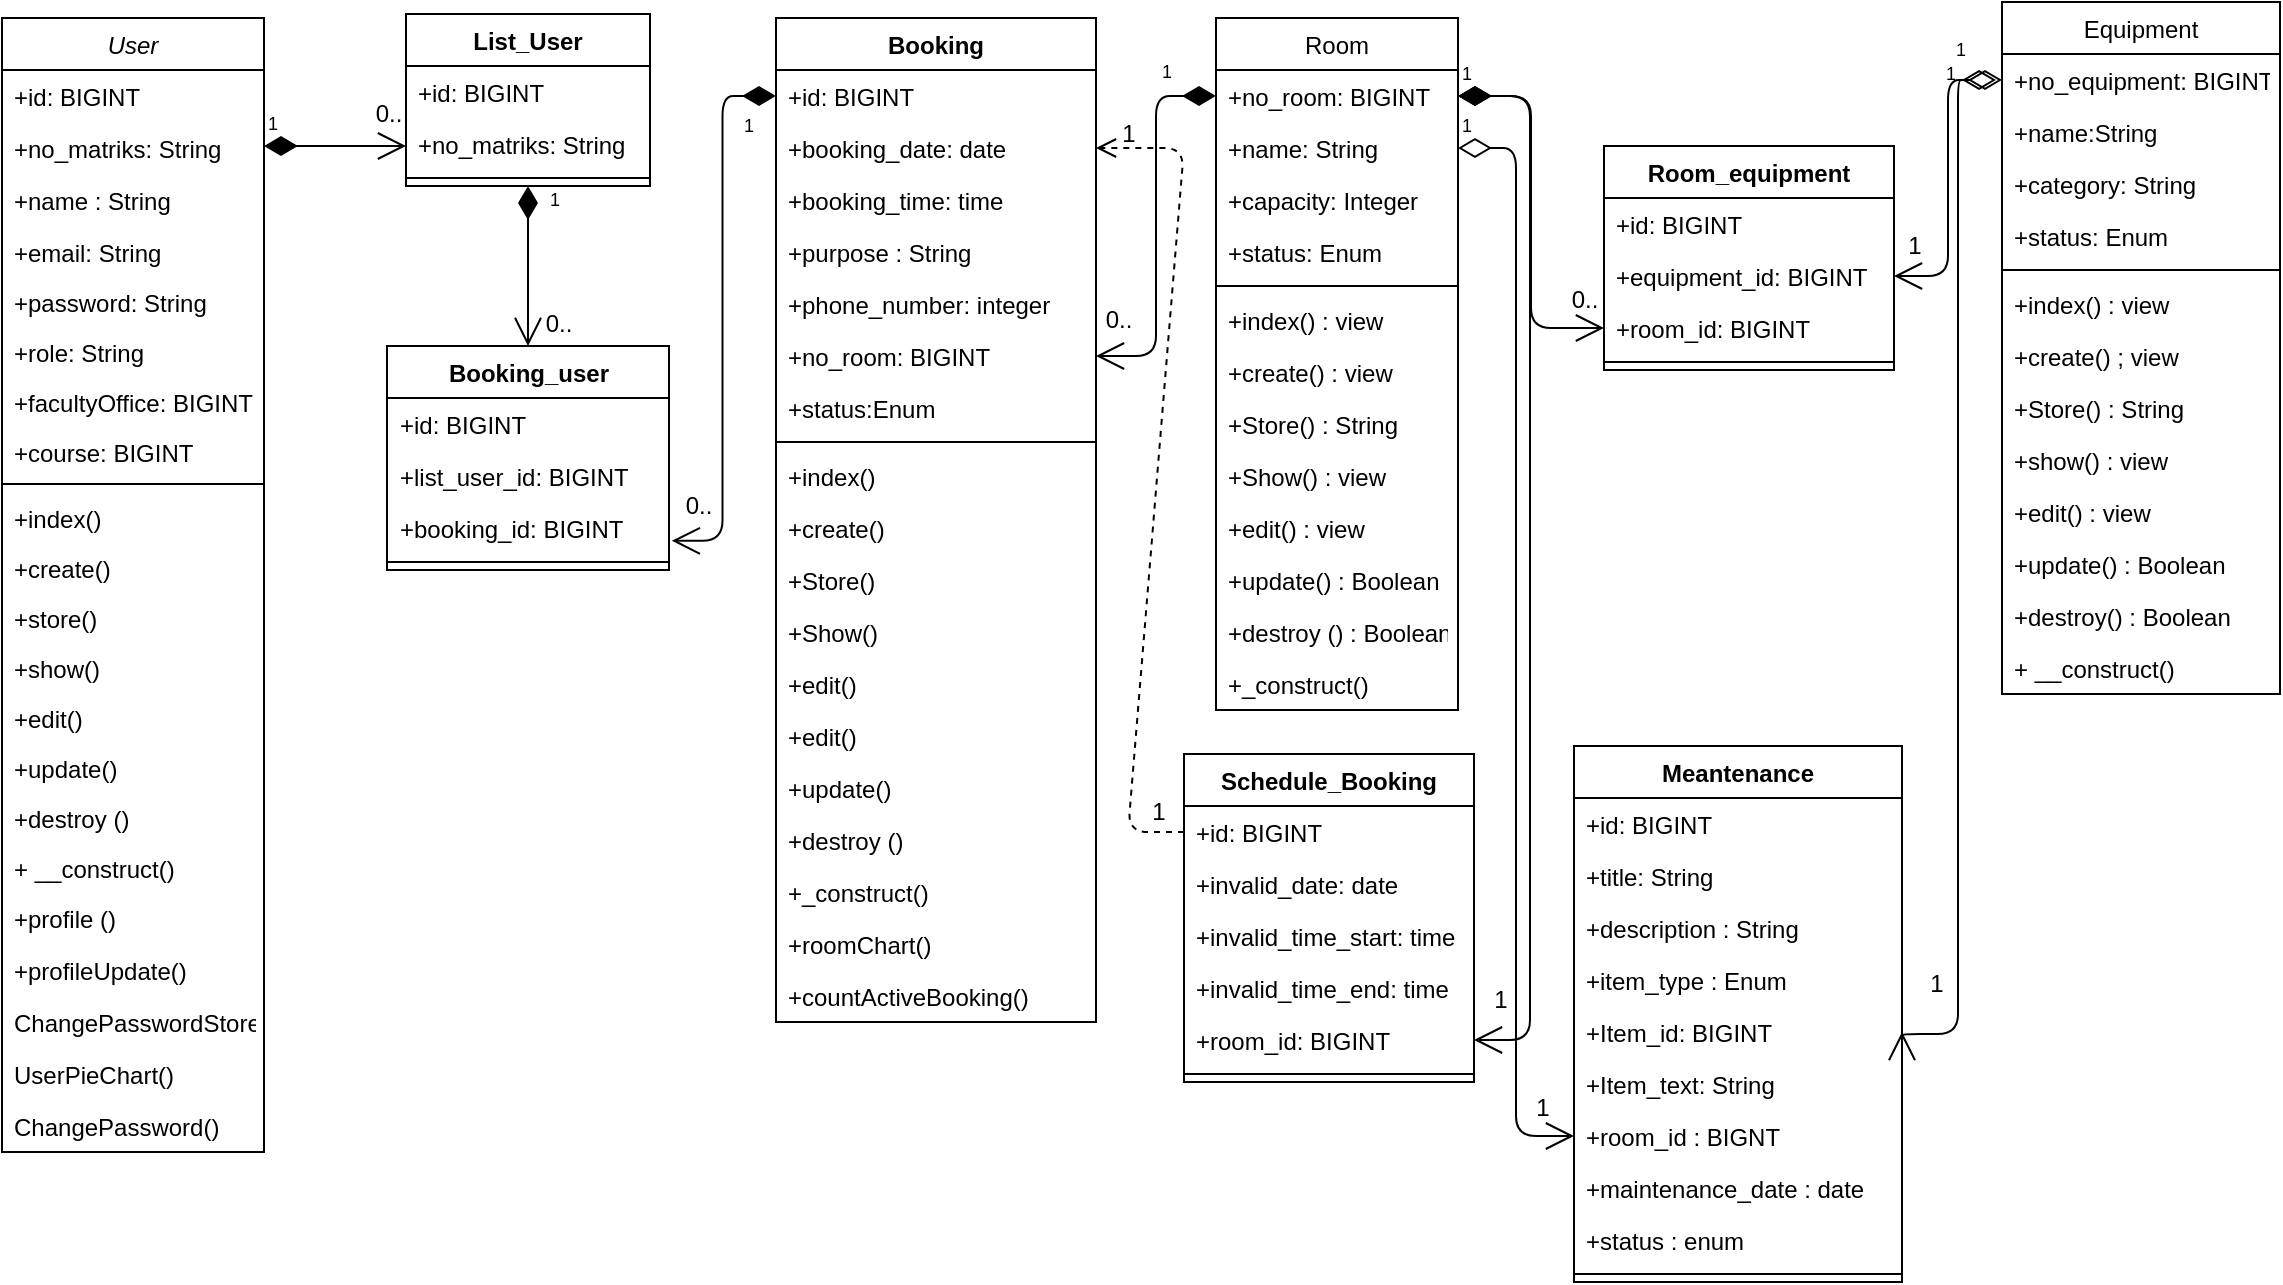 <mxfile>
    <diagram id="C5RBs43oDa-KdzZeNtuy" name="Page-1">
        <mxGraphModel dx="391" dy="275" grid="0" gridSize="10" guides="1" tooltips="1" connect="1" arrows="1" fold="1" page="1" pageScale="1" pageWidth="1169" pageHeight="827" math="0" shadow="0">
            <root>
                <mxCell id="WIyWlLk6GJQsqaUBKTNV-0"/>
                <mxCell id="WIyWlLk6GJQsqaUBKTNV-1" parent="WIyWlLk6GJQsqaUBKTNV-0"/>
                <mxCell id="zkfFHV4jXpPFQw0GAbJ--0" value="User" style="swimlane;fontStyle=2;align=center;verticalAlign=top;childLayout=stackLayout;horizontal=1;startSize=26;horizontalStack=0;resizeParent=1;resizeLast=0;collapsible=1;marginBottom=0;rounded=0;shadow=0;strokeWidth=1;" parent="WIyWlLk6GJQsqaUBKTNV-1" vertex="1">
                    <mxGeometry x="16" y="14" width="131" height="567" as="geometry">
                        <mxRectangle x="7" y="9" width="160" height="26" as="alternateBounds"/>
                    </mxGeometry>
                </mxCell>
                <mxCell id="zkfFHV4jXpPFQw0GAbJ--1" value="+id: BIGINT" style="text;align=left;verticalAlign=top;spacingLeft=4;spacingRight=4;overflow=hidden;rotatable=0;points=[[0,0.5],[1,0.5]];portConstraint=eastwest;" parent="zkfFHV4jXpPFQw0GAbJ--0" vertex="1">
                    <mxGeometry y="26" width="131" height="26" as="geometry"/>
                </mxCell>
                <mxCell id="zkfFHV4jXpPFQw0GAbJ--2" value="+no_matriks: String" style="text;align=left;verticalAlign=top;spacingLeft=4;spacingRight=4;overflow=hidden;rotatable=0;points=[[0,0.5],[1,0.5]];portConstraint=eastwest;rounded=0;shadow=0;html=0;" parent="zkfFHV4jXpPFQw0GAbJ--0" vertex="1">
                    <mxGeometry y="52" width="131" height="26" as="geometry"/>
                </mxCell>
                <mxCell id="zkfFHV4jXpPFQw0GAbJ--3" value="+name : String" style="text;align=left;verticalAlign=top;spacingLeft=4;spacingRight=4;overflow=hidden;rotatable=0;points=[[0,0.5],[1,0.5]];portConstraint=eastwest;rounded=0;shadow=0;html=0;" parent="zkfFHV4jXpPFQw0GAbJ--0" vertex="1">
                    <mxGeometry y="78" width="131" height="26" as="geometry"/>
                </mxCell>
                <mxCell id="zkfFHV4jXpPFQw0GAbJ--5" value="+email: String" style="text;align=left;verticalAlign=top;spacingLeft=4;spacingRight=4;overflow=hidden;rotatable=0;points=[[0,0.5],[1,0.5]];portConstraint=eastwest;" parent="zkfFHV4jXpPFQw0GAbJ--0" vertex="1">
                    <mxGeometry y="104" width="131" height="25" as="geometry"/>
                </mxCell>
                <mxCell id="dc5tJiSx3U5dg_iKjcZc-2" value="+password: String" style="text;align=left;verticalAlign=top;spacingLeft=4;spacingRight=4;overflow=hidden;rotatable=0;points=[[0,0.5],[1,0.5]];portConstraint=eastwest;" parent="zkfFHV4jXpPFQw0GAbJ--0" vertex="1">
                    <mxGeometry y="129" width="131" height="25" as="geometry"/>
                </mxCell>
                <mxCell id="dc5tJiSx3U5dg_iKjcZc-4" value="+role: String" style="text;align=left;verticalAlign=top;spacingLeft=4;spacingRight=4;overflow=hidden;rotatable=0;points=[[0,0.5],[1,0.5]];portConstraint=eastwest;" parent="zkfFHV4jXpPFQw0GAbJ--0" vertex="1">
                    <mxGeometry y="154" width="131" height="25" as="geometry"/>
                </mxCell>
                <mxCell id="dc5tJiSx3U5dg_iKjcZc-3" value="+facultyOffice: BIGINT" style="text;align=left;verticalAlign=top;spacingLeft=4;spacingRight=4;overflow=hidden;rotatable=0;points=[[0,0.5],[1,0.5]];portConstraint=eastwest;" parent="zkfFHV4jXpPFQw0GAbJ--0" vertex="1">
                    <mxGeometry y="179" width="131" height="25" as="geometry"/>
                </mxCell>
                <mxCell id="dc5tJiSx3U5dg_iKjcZc-6" value="+course: BIGINT" style="text;align=left;verticalAlign=top;spacingLeft=4;spacingRight=4;overflow=hidden;rotatable=0;points=[[0,0.5],[1,0.5]];portConstraint=eastwest;" parent="zkfFHV4jXpPFQw0GAbJ--0" vertex="1">
                    <mxGeometry y="204" width="131" height="25" as="geometry"/>
                </mxCell>
                <mxCell id="zkfFHV4jXpPFQw0GAbJ--4" value="" style="line;html=1;strokeWidth=1;align=left;verticalAlign=middle;spacingTop=-1;spacingLeft=3;spacingRight=3;rotatable=0;labelPosition=right;points=[];portConstraint=eastwest;" parent="zkfFHV4jXpPFQw0GAbJ--0" vertex="1">
                    <mxGeometry y="229" width="131" height="8" as="geometry"/>
                </mxCell>
                <mxCell id="dc5tJiSx3U5dg_iKjcZc-72" value="+index()" style="text;align=left;verticalAlign=top;spacingLeft=4;spacingRight=4;overflow=hidden;rotatable=0;points=[[0,0.5],[1,0.5]];portConstraint=eastwest;" parent="zkfFHV4jXpPFQw0GAbJ--0" vertex="1">
                    <mxGeometry y="237" width="131" height="25" as="geometry"/>
                </mxCell>
                <mxCell id="dc5tJiSx3U5dg_iKjcZc-73" value="+create()" style="text;align=left;verticalAlign=top;spacingLeft=4;spacingRight=4;overflow=hidden;rotatable=0;points=[[0,0.5],[1,0.5]];portConstraint=eastwest;" parent="zkfFHV4jXpPFQw0GAbJ--0" vertex="1">
                    <mxGeometry y="262" width="131" height="25" as="geometry"/>
                </mxCell>
                <mxCell id="dc5tJiSx3U5dg_iKjcZc-74" value="+store()" style="text;align=left;verticalAlign=top;spacingLeft=4;spacingRight=4;overflow=hidden;rotatable=0;points=[[0,0.5],[1,0.5]];portConstraint=eastwest;" parent="zkfFHV4jXpPFQw0GAbJ--0" vertex="1">
                    <mxGeometry y="287" width="131" height="25" as="geometry"/>
                </mxCell>
                <mxCell id="dc5tJiSx3U5dg_iKjcZc-75" value="+show()" style="text;align=left;verticalAlign=top;spacingLeft=4;spacingRight=4;overflow=hidden;rotatable=0;points=[[0,0.5],[1,0.5]];portConstraint=eastwest;" parent="zkfFHV4jXpPFQw0GAbJ--0" vertex="1">
                    <mxGeometry y="312" width="131" height="25" as="geometry"/>
                </mxCell>
                <mxCell id="dc5tJiSx3U5dg_iKjcZc-76" value="+edit()" style="text;align=left;verticalAlign=top;spacingLeft=4;spacingRight=4;overflow=hidden;rotatable=0;points=[[0,0.5],[1,0.5]];portConstraint=eastwest;" parent="zkfFHV4jXpPFQw0GAbJ--0" vertex="1">
                    <mxGeometry y="337" width="131" height="25" as="geometry"/>
                </mxCell>
                <mxCell id="dc5tJiSx3U5dg_iKjcZc-77" value="+update() " style="text;align=left;verticalAlign=top;spacingLeft=4;spacingRight=4;overflow=hidden;rotatable=0;points=[[0,0.5],[1,0.5]];portConstraint=eastwest;" parent="zkfFHV4jXpPFQw0GAbJ--0" vertex="1">
                    <mxGeometry y="362" width="131" height="25" as="geometry"/>
                </mxCell>
                <mxCell id="dc5tJiSx3U5dg_iKjcZc-5" value="+destroy ()" style="text;align=left;verticalAlign=top;spacingLeft=4;spacingRight=4;overflow=hidden;rotatable=0;points=[[0,0.5],[1,0.5]];portConstraint=eastwest;" parent="zkfFHV4jXpPFQw0GAbJ--0" vertex="1">
                    <mxGeometry y="387" width="131" height="25" as="geometry"/>
                </mxCell>
                <mxCell id="dc5tJiSx3U5dg_iKjcZc-86" value="+ __construct()" style="text;align=left;verticalAlign=top;spacingLeft=4;spacingRight=4;overflow=hidden;rotatable=0;points=[[0,0.5],[1,0.5]];portConstraint=eastwest;" parent="zkfFHV4jXpPFQw0GAbJ--0" vertex="1">
                    <mxGeometry y="412" width="131" height="25" as="geometry"/>
                </mxCell>
                <mxCell id="2" value="+profile ()&amp;nbsp;" style="text;strokeColor=none;fillColor=none;align=left;verticalAlign=top;spacingLeft=4;spacingRight=4;overflow=hidden;rotatable=0;points=[[0,0.5],[1,0.5]];portConstraint=eastwest;whiteSpace=wrap;html=1;" parent="zkfFHV4jXpPFQw0GAbJ--0" vertex="1">
                    <mxGeometry y="437" width="131" height="26" as="geometry"/>
                </mxCell>
                <mxCell id="3" value="+profileUpdate()&amp;nbsp;" style="text;strokeColor=none;fillColor=none;align=left;verticalAlign=top;spacingLeft=4;spacingRight=4;overflow=hidden;rotatable=0;points=[[0,0.5],[1,0.5]];portConstraint=eastwest;whiteSpace=wrap;html=1;" parent="zkfFHV4jXpPFQw0GAbJ--0" vertex="1">
                    <mxGeometry y="463" width="131" height="26" as="geometry"/>
                </mxCell>
                <mxCell id="7" value="ChangePasswordStore()&amp;nbsp;" style="text;strokeColor=none;fillColor=none;align=left;verticalAlign=top;spacingLeft=4;spacingRight=4;overflow=hidden;rotatable=0;points=[[0,0.5],[1,0.5]];portConstraint=eastwest;whiteSpace=wrap;html=1;" parent="zkfFHV4jXpPFQw0GAbJ--0" vertex="1">
                    <mxGeometry y="489" width="131" height="26" as="geometry"/>
                </mxCell>
                <mxCell id="9" value="UserPieChart()&amp;nbsp;" style="text;strokeColor=none;fillColor=none;align=left;verticalAlign=top;spacingLeft=4;spacingRight=4;overflow=hidden;rotatable=0;points=[[0,0.5],[1,0.5]];portConstraint=eastwest;whiteSpace=wrap;html=1;" parent="zkfFHV4jXpPFQw0GAbJ--0" vertex="1">
                    <mxGeometry y="515" width="131" height="26" as="geometry"/>
                </mxCell>
                <mxCell id="6" value="ChangePassword()" style="text;strokeColor=none;fillColor=none;align=left;verticalAlign=top;spacingLeft=4;spacingRight=4;overflow=hidden;rotatable=0;points=[[0,0.5],[1,0.5]];portConstraint=eastwest;whiteSpace=wrap;html=1;" parent="zkfFHV4jXpPFQw0GAbJ--0" vertex="1">
                    <mxGeometry y="541" width="131" height="26" as="geometry"/>
                </mxCell>
                <mxCell id="zkfFHV4jXpPFQw0GAbJ--17" value="Room" style="swimlane;fontStyle=0;align=center;verticalAlign=top;childLayout=stackLayout;horizontal=1;startSize=26;horizontalStack=0;resizeParent=1;resizeLast=0;collapsible=1;marginBottom=0;rounded=0;shadow=0;strokeWidth=1;" parent="WIyWlLk6GJQsqaUBKTNV-1" vertex="1">
                    <mxGeometry x="623" y="14" width="121" height="346" as="geometry">
                        <mxRectangle x="352" y="335" width="160" height="26" as="alternateBounds"/>
                    </mxGeometry>
                </mxCell>
                <mxCell id="zkfFHV4jXpPFQw0GAbJ--18" value="+no_room: BIGINT" style="text;align=left;verticalAlign=top;spacingLeft=4;spacingRight=4;overflow=hidden;rotatable=0;points=[[0,0.5],[1,0.5]];portConstraint=eastwest;" parent="zkfFHV4jXpPFQw0GAbJ--17" vertex="1">
                    <mxGeometry y="26" width="121" height="26" as="geometry"/>
                </mxCell>
                <mxCell id="zkfFHV4jXpPFQw0GAbJ--19" value="+name: String" style="text;align=left;verticalAlign=top;spacingLeft=4;spacingRight=4;overflow=hidden;rotatable=0;points=[[0,0.5],[1,0.5]];portConstraint=eastwest;rounded=0;shadow=0;html=0;" parent="zkfFHV4jXpPFQw0GAbJ--17" vertex="1">
                    <mxGeometry y="52" width="121" height="26" as="geometry"/>
                </mxCell>
                <mxCell id="zkfFHV4jXpPFQw0GAbJ--20" value="+capacity: Integer " style="text;align=left;verticalAlign=top;spacingLeft=4;spacingRight=4;overflow=hidden;rotatable=0;points=[[0,0.5],[1,0.5]];portConstraint=eastwest;rounded=0;shadow=0;html=0;" parent="zkfFHV4jXpPFQw0GAbJ--17" vertex="1">
                    <mxGeometry y="78" width="121" height="26" as="geometry"/>
                </mxCell>
                <mxCell id="zkfFHV4jXpPFQw0GAbJ--21" value="+status: Enum" style="text;align=left;verticalAlign=top;spacingLeft=4;spacingRight=4;overflow=hidden;rotatable=0;points=[[0,0.5],[1,0.5]];portConstraint=eastwest;rounded=0;shadow=0;html=0;" parent="zkfFHV4jXpPFQw0GAbJ--17" vertex="1">
                    <mxGeometry y="104" width="121" height="26" as="geometry"/>
                </mxCell>
                <mxCell id="zkfFHV4jXpPFQw0GAbJ--23" value="" style="line;html=1;strokeWidth=1;align=left;verticalAlign=middle;spacingTop=-1;spacingLeft=3;spacingRight=3;rotatable=0;labelPosition=right;points=[];portConstraint=eastwest;" parent="zkfFHV4jXpPFQw0GAbJ--17" vertex="1">
                    <mxGeometry y="130" width="121" height="8" as="geometry"/>
                </mxCell>
                <mxCell id="zkfFHV4jXpPFQw0GAbJ--24" value="+index() : view" style="text;align=left;verticalAlign=top;spacingLeft=4;spacingRight=4;overflow=hidden;rotatable=0;points=[[0,0.5],[1,0.5]];portConstraint=eastwest;" parent="zkfFHV4jXpPFQw0GAbJ--17" vertex="1">
                    <mxGeometry y="138" width="121" height="26" as="geometry"/>
                </mxCell>
                <mxCell id="dc5tJiSx3U5dg_iKjcZc-102" value="+create() : view" style="text;align=left;verticalAlign=top;spacingLeft=4;spacingRight=4;overflow=hidden;rotatable=0;points=[[0,0.5],[1,0.5]];portConstraint=eastwest;" parent="zkfFHV4jXpPFQw0GAbJ--17" vertex="1">
                    <mxGeometry y="164" width="121" height="26" as="geometry"/>
                </mxCell>
                <mxCell id="dc5tJiSx3U5dg_iKjcZc-103" value="+Store() : String" style="text;align=left;verticalAlign=top;spacingLeft=4;spacingRight=4;overflow=hidden;rotatable=0;points=[[0,0.5],[1,0.5]];portConstraint=eastwest;" parent="zkfFHV4jXpPFQw0GAbJ--17" vertex="1">
                    <mxGeometry y="190" width="121" height="26" as="geometry"/>
                </mxCell>
                <mxCell id="dc5tJiSx3U5dg_iKjcZc-104" value="+Show() : view" style="text;align=left;verticalAlign=top;spacingLeft=4;spacingRight=4;overflow=hidden;rotatable=0;points=[[0,0.5],[1,0.5]];portConstraint=eastwest;" parent="zkfFHV4jXpPFQw0GAbJ--17" vertex="1">
                    <mxGeometry y="216" width="121" height="26" as="geometry"/>
                </mxCell>
                <mxCell id="dc5tJiSx3U5dg_iKjcZc-105" value="+edit() : view" style="text;align=left;verticalAlign=top;spacingLeft=4;spacingRight=4;overflow=hidden;rotatable=0;points=[[0,0.5],[1,0.5]];portConstraint=eastwest;" parent="zkfFHV4jXpPFQw0GAbJ--17" vertex="1">
                    <mxGeometry y="242" width="121" height="26" as="geometry"/>
                </mxCell>
                <mxCell id="dc5tJiSx3U5dg_iKjcZc-106" value="+update() : Boolean " style="text;align=left;verticalAlign=top;spacingLeft=4;spacingRight=4;overflow=hidden;rotatable=0;points=[[0,0.5],[1,0.5]];portConstraint=eastwest;" parent="zkfFHV4jXpPFQw0GAbJ--17" vertex="1">
                    <mxGeometry y="268" width="121" height="26" as="geometry"/>
                </mxCell>
                <mxCell id="dc5tJiSx3U5dg_iKjcZc-107" value="+destroy () : Boolean" style="text;align=left;verticalAlign=top;spacingLeft=4;spacingRight=4;overflow=hidden;rotatable=0;points=[[0,0.5],[1,0.5]];portConstraint=eastwest;" parent="zkfFHV4jXpPFQw0GAbJ--17" vertex="1">
                    <mxGeometry y="294" width="121" height="26" as="geometry"/>
                </mxCell>
                <mxCell id="dc5tJiSx3U5dg_iKjcZc-108" value="+_construct() " style="text;align=left;verticalAlign=top;spacingLeft=4;spacingRight=4;overflow=hidden;rotatable=0;points=[[0,0.5],[1,0.5]];portConstraint=eastwest;" parent="zkfFHV4jXpPFQw0GAbJ--17" vertex="1">
                    <mxGeometry y="320" width="121" height="26" as="geometry"/>
                </mxCell>
                <mxCell id="dc5tJiSx3U5dg_iKjcZc-39" value="Booking" style="swimlane;fontStyle=1;align=center;verticalAlign=top;childLayout=stackLayout;horizontal=1;startSize=26;horizontalStack=0;resizeParent=1;resizeParentMax=0;resizeLast=0;collapsible=1;marginBottom=0;whiteSpace=wrap;html=1;" parent="WIyWlLk6GJQsqaUBKTNV-1" vertex="1">
                    <mxGeometry x="403" y="14" width="160" height="502" as="geometry">
                        <mxRectangle x="390" y="461" width="78" height="26" as="alternateBounds"/>
                    </mxGeometry>
                </mxCell>
                <mxCell id="dc5tJiSx3U5dg_iKjcZc-44" value="+id: BIGINT" style="text;strokeColor=none;fillColor=none;align=left;verticalAlign=top;spacingLeft=4;spacingRight=4;overflow=hidden;rotatable=0;points=[[0,0.5],[1,0.5]];portConstraint=eastwest;whiteSpace=wrap;html=1;" parent="dc5tJiSx3U5dg_iKjcZc-39" vertex="1">
                    <mxGeometry y="26" width="160" height="26" as="geometry"/>
                </mxCell>
                <mxCell id="dc5tJiSx3U5dg_iKjcZc-45" value="+booking_date: date" style="text;strokeColor=none;fillColor=none;align=left;verticalAlign=top;spacingLeft=4;spacingRight=4;overflow=hidden;rotatable=0;points=[[0,0.5],[1,0.5]];portConstraint=eastwest;whiteSpace=wrap;html=1;" parent="dc5tJiSx3U5dg_iKjcZc-39" vertex="1">
                    <mxGeometry y="52" width="160" height="26" as="geometry"/>
                </mxCell>
                <mxCell id="dc5tJiSx3U5dg_iKjcZc-46" value="+booking_time: time" style="text;strokeColor=none;fillColor=none;align=left;verticalAlign=top;spacingLeft=4;spacingRight=4;overflow=hidden;rotatable=0;points=[[0,0.5],[1,0.5]];portConstraint=eastwest;whiteSpace=wrap;html=1;" parent="dc5tJiSx3U5dg_iKjcZc-39" vertex="1">
                    <mxGeometry y="78" width="160" height="26" as="geometry"/>
                </mxCell>
                <mxCell id="dc5tJiSx3U5dg_iKjcZc-40" value="+purpose : String" style="text;strokeColor=none;fillColor=none;align=left;verticalAlign=top;spacingLeft=4;spacingRight=4;overflow=hidden;rotatable=0;points=[[0,0.5],[1,0.5]];portConstraint=eastwest;whiteSpace=wrap;html=1;" parent="dc5tJiSx3U5dg_iKjcZc-39" vertex="1">
                    <mxGeometry y="104" width="160" height="26" as="geometry"/>
                </mxCell>
                <mxCell id="dc5tJiSx3U5dg_iKjcZc-47" value="+phone_number: integer" style="text;strokeColor=none;fillColor=none;align=left;verticalAlign=top;spacingLeft=4;spacingRight=4;overflow=hidden;rotatable=0;points=[[0,0.5],[1,0.5]];portConstraint=eastwest;whiteSpace=wrap;html=1;" parent="dc5tJiSx3U5dg_iKjcZc-39" vertex="1">
                    <mxGeometry y="130" width="160" height="26" as="geometry"/>
                </mxCell>
                <mxCell id="dc5tJiSx3U5dg_iKjcZc-48" value="+no_room: BIGINT" style="text;strokeColor=none;fillColor=none;align=left;verticalAlign=top;spacingLeft=4;spacingRight=4;overflow=hidden;rotatable=0;points=[[0,0.5],[1,0.5]];portConstraint=eastwest;whiteSpace=wrap;html=1;" parent="dc5tJiSx3U5dg_iKjcZc-39" vertex="1">
                    <mxGeometry y="156" width="160" height="26" as="geometry"/>
                </mxCell>
                <mxCell id="dc5tJiSx3U5dg_iKjcZc-50" value="+status:Enum" style="text;strokeColor=none;fillColor=none;align=left;verticalAlign=top;spacingLeft=4;spacingRight=4;overflow=hidden;rotatable=0;points=[[0,0.5],[1,0.5]];portConstraint=eastwest;whiteSpace=wrap;html=1;" parent="dc5tJiSx3U5dg_iKjcZc-39" vertex="1">
                    <mxGeometry y="182" width="160" height="26" as="geometry"/>
                </mxCell>
                <mxCell id="dc5tJiSx3U5dg_iKjcZc-41" value="" style="line;strokeWidth=1;fillColor=none;align=left;verticalAlign=middle;spacingTop=-1;spacingLeft=3;spacingRight=3;rotatable=0;labelPosition=right;points=[];portConstraint=eastwest;strokeColor=inherit;" parent="dc5tJiSx3U5dg_iKjcZc-39" vertex="1">
                    <mxGeometry y="208" width="160" height="8" as="geometry"/>
                </mxCell>
                <mxCell id="dc5tJiSx3U5dg_iKjcZc-42" value="&lt;span style=&quot;text-wrap-mode: nowrap;&quot;&gt;+index()&amp;nbsp;&lt;/span&gt;" style="text;strokeColor=none;fillColor=none;align=left;verticalAlign=top;spacingLeft=4;spacingRight=4;overflow=hidden;rotatable=0;points=[[0,0.5],[1,0.5]];portConstraint=eastwest;whiteSpace=wrap;html=1;" parent="dc5tJiSx3U5dg_iKjcZc-39" vertex="1">
                    <mxGeometry y="216" width="160" height="26" as="geometry"/>
                </mxCell>
                <mxCell id="dc5tJiSx3U5dg_iKjcZc-109" value="&lt;span style=&quot;text-wrap-mode: nowrap;&quot;&gt;+create()&lt;/span&gt;" style="text;strokeColor=none;fillColor=none;align=left;verticalAlign=top;spacingLeft=4;spacingRight=4;overflow=hidden;rotatable=0;points=[[0,0.5],[1,0.5]];portConstraint=eastwest;whiteSpace=wrap;html=1;" parent="dc5tJiSx3U5dg_iKjcZc-39" vertex="1">
                    <mxGeometry y="242" width="160" height="26" as="geometry"/>
                </mxCell>
                <mxCell id="dc5tJiSx3U5dg_iKjcZc-110" value="&lt;span style=&quot;text-wrap-mode: nowrap;&quot;&gt;+Store()&amp;nbsp;&lt;/span&gt;" style="text;strokeColor=none;fillColor=none;align=left;verticalAlign=top;spacingLeft=4;spacingRight=4;overflow=hidden;rotatable=0;points=[[0,0.5],[1,0.5]];portConstraint=eastwest;whiteSpace=wrap;html=1;" parent="dc5tJiSx3U5dg_iKjcZc-39" vertex="1">
                    <mxGeometry y="268" width="160" height="26" as="geometry"/>
                </mxCell>
                <mxCell id="dc5tJiSx3U5dg_iKjcZc-111" value="&lt;span style=&quot;text-wrap-mode: nowrap;&quot;&gt;+Show()&lt;/span&gt;" style="text;strokeColor=none;fillColor=none;align=left;verticalAlign=top;spacingLeft=4;spacingRight=4;overflow=hidden;rotatable=0;points=[[0,0.5],[1,0.5]];portConstraint=eastwest;whiteSpace=wrap;html=1;" parent="dc5tJiSx3U5dg_iKjcZc-39" vertex="1">
                    <mxGeometry y="294" width="160" height="26" as="geometry"/>
                </mxCell>
                <mxCell id="dc5tJiSx3U5dg_iKjcZc-112" value="&lt;span style=&quot;text-wrap-mode: nowrap;&quot;&gt;+edit()&amp;nbsp;&lt;/span&gt;" style="text;strokeColor=none;fillColor=none;align=left;verticalAlign=top;spacingLeft=4;spacingRight=4;overflow=hidden;rotatable=0;points=[[0,0.5],[1,0.5]];portConstraint=eastwest;whiteSpace=wrap;html=1;" parent="dc5tJiSx3U5dg_iKjcZc-39" vertex="1">
                    <mxGeometry y="320" width="160" height="26" as="geometry"/>
                </mxCell>
                <mxCell id="dc5tJiSx3U5dg_iKjcZc-113" value="&lt;span style=&quot;text-wrap-mode: nowrap;&quot;&gt;+edit()&amp;nbsp;&lt;/span&gt;" style="text;strokeColor=none;fillColor=none;align=left;verticalAlign=top;spacingLeft=4;spacingRight=4;overflow=hidden;rotatable=0;points=[[0,0.5],[1,0.5]];portConstraint=eastwest;whiteSpace=wrap;html=1;" parent="dc5tJiSx3U5dg_iKjcZc-39" vertex="1">
                    <mxGeometry y="346" width="160" height="26" as="geometry"/>
                </mxCell>
                <mxCell id="dc5tJiSx3U5dg_iKjcZc-114" value="&lt;span style=&quot;text-wrap-mode: nowrap;&quot;&gt;+update()&amp;nbsp;&lt;/span&gt;" style="text;strokeColor=none;fillColor=none;align=left;verticalAlign=top;spacingLeft=4;spacingRight=4;overflow=hidden;rotatable=0;points=[[0,0.5],[1,0.5]];portConstraint=eastwest;whiteSpace=wrap;html=1;" parent="dc5tJiSx3U5dg_iKjcZc-39" vertex="1">
                    <mxGeometry y="372" width="160" height="26" as="geometry"/>
                </mxCell>
                <mxCell id="dc5tJiSx3U5dg_iKjcZc-115" value="&lt;span style=&quot;text-wrap-mode: nowrap;&quot;&gt;+destroy ()&lt;/span&gt;" style="text;strokeColor=none;fillColor=none;align=left;verticalAlign=top;spacingLeft=4;spacingRight=4;overflow=hidden;rotatable=0;points=[[0,0.5],[1,0.5]];portConstraint=eastwest;whiteSpace=wrap;html=1;" parent="dc5tJiSx3U5dg_iKjcZc-39" vertex="1">
                    <mxGeometry y="398" width="160" height="26" as="geometry"/>
                </mxCell>
                <mxCell id="dc5tJiSx3U5dg_iKjcZc-116" value="&lt;span style=&quot;text-wrap-mode: nowrap;&quot;&gt;+_construct()&amp;nbsp;&lt;/span&gt;" style="text;strokeColor=none;fillColor=none;align=left;verticalAlign=top;spacingLeft=4;spacingRight=4;overflow=hidden;rotatable=0;points=[[0,0.5],[1,0.5]];portConstraint=eastwest;whiteSpace=wrap;html=1;" parent="dc5tJiSx3U5dg_iKjcZc-39" vertex="1">
                    <mxGeometry y="424" width="160" height="26" as="geometry"/>
                </mxCell>
                <mxCell id="dc5tJiSx3U5dg_iKjcZc-117" value="&lt;span style=&quot;text-wrap-mode: nowrap;&quot;&gt;+roomChart()&amp;nbsp;&lt;/span&gt;" style="text;strokeColor=none;fillColor=none;align=left;verticalAlign=top;spacingLeft=4;spacingRight=4;overflow=hidden;rotatable=0;points=[[0,0.5],[1,0.5]];portConstraint=eastwest;whiteSpace=wrap;html=1;" parent="dc5tJiSx3U5dg_iKjcZc-39" vertex="1">
                    <mxGeometry y="450" width="160" height="26" as="geometry"/>
                </mxCell>
                <mxCell id="38" value="&lt;span style=&quot;text-wrap-mode: nowrap;&quot;&gt;+countActiveBooking()&lt;/span&gt;" style="text;strokeColor=none;fillColor=none;align=left;verticalAlign=top;spacingLeft=4;spacingRight=4;overflow=hidden;rotatable=0;points=[[0,0.5],[1,0.5]];portConstraint=eastwest;whiteSpace=wrap;html=1;" parent="dc5tJiSx3U5dg_iKjcZc-39" vertex="1">
                    <mxGeometry y="476" width="160" height="26" as="geometry"/>
                </mxCell>
                <mxCell id="dc5tJiSx3U5dg_iKjcZc-88" value="Equipment" style="swimlane;fontStyle=0;align=center;verticalAlign=top;childLayout=stackLayout;horizontal=1;startSize=26;horizontalStack=0;resizeParent=1;resizeLast=0;collapsible=1;marginBottom=0;rounded=0;shadow=0;strokeWidth=1;" parent="WIyWlLk6GJQsqaUBKTNV-1" vertex="1">
                    <mxGeometry x="1016" y="6" width="139" height="346" as="geometry">
                        <mxRectangle x="27" y="335" width="160" height="26" as="alternateBounds"/>
                    </mxGeometry>
                </mxCell>
                <mxCell id="dc5tJiSx3U5dg_iKjcZc-89" value="+no_equipment: BIGINT" style="text;align=left;verticalAlign=top;spacingLeft=4;spacingRight=4;overflow=hidden;rotatable=0;points=[[0,0.5],[1,0.5]];portConstraint=eastwest;" parent="dc5tJiSx3U5dg_iKjcZc-88" vertex="1">
                    <mxGeometry y="26" width="139" height="26" as="geometry"/>
                </mxCell>
                <mxCell id="dc5tJiSx3U5dg_iKjcZc-90" value="+name:String" style="text;align=left;verticalAlign=top;spacingLeft=4;spacingRight=4;overflow=hidden;rotatable=0;points=[[0,0.5],[1,0.5]];portConstraint=eastwest;rounded=0;shadow=0;html=0;" parent="dc5tJiSx3U5dg_iKjcZc-88" vertex="1">
                    <mxGeometry y="52" width="139" height="26" as="geometry"/>
                </mxCell>
                <mxCell id="dc5tJiSx3U5dg_iKjcZc-91" value="+category: String" style="text;align=left;verticalAlign=top;spacingLeft=4;spacingRight=4;overflow=hidden;rotatable=0;points=[[0,0.5],[1,0.5]];portConstraint=eastwest;rounded=0;shadow=0;html=0;" parent="dc5tJiSx3U5dg_iKjcZc-88" vertex="1">
                    <mxGeometry y="78" width="139" height="26" as="geometry"/>
                </mxCell>
                <mxCell id="dc5tJiSx3U5dg_iKjcZc-92" value="+status: Enum" style="text;align=left;verticalAlign=top;spacingLeft=4;spacingRight=4;overflow=hidden;rotatable=0;points=[[0,0.5],[1,0.5]];portConstraint=eastwest;rounded=0;shadow=0;html=0;" parent="dc5tJiSx3U5dg_iKjcZc-88" vertex="1">
                    <mxGeometry y="104" width="139" height="26" as="geometry"/>
                </mxCell>
                <mxCell id="dc5tJiSx3U5dg_iKjcZc-93" value="" style="line;html=1;strokeWidth=1;align=left;verticalAlign=middle;spacingTop=-1;spacingLeft=3;spacingRight=3;rotatable=0;labelPosition=right;points=[];portConstraint=eastwest;" parent="dc5tJiSx3U5dg_iKjcZc-88" vertex="1">
                    <mxGeometry y="130" width="139" height="8" as="geometry"/>
                </mxCell>
                <mxCell id="dc5tJiSx3U5dg_iKjcZc-94" value="+index() : view" style="text;align=left;verticalAlign=top;spacingLeft=4;spacingRight=4;overflow=hidden;rotatable=0;points=[[0,0.5],[1,0.5]];portConstraint=eastwest;" parent="dc5tJiSx3U5dg_iKjcZc-88" vertex="1">
                    <mxGeometry y="138" width="139" height="26" as="geometry"/>
                </mxCell>
                <mxCell id="dc5tJiSx3U5dg_iKjcZc-95" value="+create() ; view" style="text;align=left;verticalAlign=top;spacingLeft=4;spacingRight=4;overflow=hidden;rotatable=0;points=[[0,0.5],[1,0.5]];portConstraint=eastwest;" parent="dc5tJiSx3U5dg_iKjcZc-88" vertex="1">
                    <mxGeometry y="164" width="139" height="26" as="geometry"/>
                </mxCell>
                <mxCell id="dc5tJiSx3U5dg_iKjcZc-96" value="+Store() : String" style="text;align=left;verticalAlign=top;spacingLeft=4;spacingRight=4;overflow=hidden;rotatable=0;points=[[0,0.5],[1,0.5]];portConstraint=eastwest;" parent="dc5tJiSx3U5dg_iKjcZc-88" vertex="1">
                    <mxGeometry y="190" width="139" height="26" as="geometry"/>
                </mxCell>
                <mxCell id="dc5tJiSx3U5dg_iKjcZc-97" value="+show() : view" style="text;align=left;verticalAlign=top;spacingLeft=4;spacingRight=4;overflow=hidden;rotatable=0;points=[[0,0.5],[1,0.5]];portConstraint=eastwest;" parent="dc5tJiSx3U5dg_iKjcZc-88" vertex="1">
                    <mxGeometry y="216" width="139" height="26" as="geometry"/>
                </mxCell>
                <mxCell id="dc5tJiSx3U5dg_iKjcZc-98" value="+edit() : view" style="text;align=left;verticalAlign=top;spacingLeft=4;spacingRight=4;overflow=hidden;rotatable=0;points=[[0,0.5],[1,0.5]];portConstraint=eastwest;" parent="dc5tJiSx3U5dg_iKjcZc-88" vertex="1">
                    <mxGeometry y="242" width="139" height="26" as="geometry"/>
                </mxCell>
                <mxCell id="dc5tJiSx3U5dg_iKjcZc-99" value="+update() : Boolean" style="text;align=left;verticalAlign=top;spacingLeft=4;spacingRight=4;overflow=hidden;rotatable=0;points=[[0,0.5],[1,0.5]];portConstraint=eastwest;" parent="dc5tJiSx3U5dg_iKjcZc-88" vertex="1">
                    <mxGeometry y="268" width="139" height="26" as="geometry"/>
                </mxCell>
                <mxCell id="dc5tJiSx3U5dg_iKjcZc-100" value="+destroy() : Boolean" style="text;align=left;verticalAlign=top;spacingLeft=4;spacingRight=4;overflow=hidden;rotatable=0;points=[[0,0.5],[1,0.5]];portConstraint=eastwest;" parent="dc5tJiSx3U5dg_iKjcZc-88" vertex="1">
                    <mxGeometry y="294" width="139" height="26" as="geometry"/>
                </mxCell>
                <mxCell id="dc5tJiSx3U5dg_iKjcZc-101" value="+ __construct()" style="text;align=left;verticalAlign=top;spacingLeft=4;spacingRight=4;overflow=hidden;rotatable=0;points=[[0,0.5],[1,0.5]];portConstraint=eastwest;" parent="dc5tJiSx3U5dg_iKjcZc-88" vertex="1">
                    <mxGeometry y="320" width="139" height="26" as="geometry"/>
                </mxCell>
                <mxCell id="19" value="List_User" style="swimlane;fontStyle=1;align=center;verticalAlign=top;childLayout=stackLayout;horizontal=1;startSize=26;horizontalStack=0;resizeParent=1;resizeParentMax=0;resizeLast=0;collapsible=1;marginBottom=0;whiteSpace=wrap;html=1;" parent="WIyWlLk6GJQsqaUBKTNV-1" vertex="1">
                    <mxGeometry x="218" y="12" width="122" height="86" as="geometry"/>
                </mxCell>
                <mxCell id="20" value="+id: BIGINT" style="text;strokeColor=none;fillColor=none;align=left;verticalAlign=top;spacingLeft=4;spacingRight=4;overflow=hidden;rotatable=0;points=[[0,0.5],[1,0.5]];portConstraint=eastwest;whiteSpace=wrap;html=1;" parent="19" vertex="1">
                    <mxGeometry y="26" width="122" height="26" as="geometry"/>
                </mxCell>
                <mxCell id="21" value="+no_matriks: String" style="text;strokeColor=none;fillColor=none;align=left;verticalAlign=top;spacingLeft=4;spacingRight=4;overflow=hidden;rotatable=0;points=[[0,0.5],[1,0.5]];portConstraint=eastwest;whiteSpace=wrap;html=1;" parent="19" vertex="1">
                    <mxGeometry y="52" width="122" height="26" as="geometry"/>
                </mxCell>
                <mxCell id="31" value="" style="line;strokeWidth=1;fillColor=none;align=left;verticalAlign=middle;spacingTop=-1;spacingLeft=3;spacingRight=3;rotatable=0;labelPosition=right;points=[];portConstraint=eastwest;strokeColor=inherit;" parent="19" vertex="1">
                    <mxGeometry y="78" width="122" height="8" as="geometry"/>
                </mxCell>
                <mxCell id="32" value="Booking_user" style="swimlane;fontStyle=1;align=center;verticalAlign=top;childLayout=stackLayout;horizontal=1;startSize=26;horizontalStack=0;resizeParent=1;resizeParentMax=0;resizeLast=0;collapsible=1;marginBottom=0;whiteSpace=wrap;html=1;" parent="WIyWlLk6GJQsqaUBKTNV-1" vertex="1">
                    <mxGeometry x="208.5" y="178" width="141" height="112" as="geometry"/>
                </mxCell>
                <mxCell id="33" value="+id: BIGINT" style="text;strokeColor=none;fillColor=none;align=left;verticalAlign=top;spacingLeft=4;spacingRight=4;overflow=hidden;rotatable=0;points=[[0,0.5],[1,0.5]];portConstraint=eastwest;whiteSpace=wrap;html=1;" parent="32" vertex="1">
                    <mxGeometry y="26" width="141" height="26" as="geometry"/>
                </mxCell>
                <mxCell id="34" value="+list_user_id: BIGINT" style="text;strokeColor=none;fillColor=none;align=left;verticalAlign=top;spacingLeft=4;spacingRight=4;overflow=hidden;rotatable=0;points=[[0,0.5],[1,0.5]];portConstraint=eastwest;whiteSpace=wrap;html=1;" parent="32" vertex="1">
                    <mxGeometry y="52" width="141" height="26" as="geometry"/>
                </mxCell>
                <mxCell id="36" value="+booking_id: BIGINT" style="text;strokeColor=none;fillColor=none;align=left;verticalAlign=top;spacingLeft=4;spacingRight=4;overflow=hidden;rotatable=0;points=[[0,0.5],[1,0.5]];portConstraint=eastwest;whiteSpace=wrap;html=1;" parent="32" vertex="1">
                    <mxGeometry y="78" width="141" height="26" as="geometry"/>
                </mxCell>
                <mxCell id="35" value="" style="line;strokeWidth=1;fillColor=none;align=left;verticalAlign=middle;spacingTop=-1;spacingLeft=3;spacingRight=3;rotatable=0;labelPosition=right;points=[];portConstraint=eastwest;strokeColor=inherit;" parent="32" vertex="1">
                    <mxGeometry y="104" width="141" height="8" as="geometry"/>
                </mxCell>
                <mxCell id="44" value="0.." style="text;html=1;strokeColor=none;fillColor=none;align=center;verticalAlign=middle;whiteSpace=wrap;rounded=0;" parent="WIyWlLk6GJQsqaUBKTNV-1" vertex="1">
                    <mxGeometry x="204" y="56" width="11" height="12" as="geometry"/>
                </mxCell>
                <mxCell id="48" value="0.." style="text;html=1;strokeColor=none;fillColor=none;align=center;verticalAlign=middle;whiteSpace=wrap;rounded=0;" parent="WIyWlLk6GJQsqaUBKTNV-1" vertex="1">
                    <mxGeometry x="289" y="161" width="11" height="12" as="geometry"/>
                </mxCell>
                <mxCell id="56" value="0.." style="text;html=1;strokeColor=none;fillColor=none;align=center;verticalAlign=middle;whiteSpace=wrap;rounded=0;" parent="WIyWlLk6GJQsqaUBKTNV-1" vertex="1">
                    <mxGeometry x="569" y="159" width="11" height="12" as="geometry"/>
                </mxCell>
                <mxCell id="59" value="Room_equipment" style="swimlane;fontStyle=1;align=center;verticalAlign=top;childLayout=stackLayout;horizontal=1;startSize=26;horizontalStack=0;resizeParent=1;resizeParentMax=0;resizeLast=0;collapsible=1;marginBottom=0;whiteSpace=wrap;html=1;" parent="WIyWlLk6GJQsqaUBKTNV-1" vertex="1">
                    <mxGeometry x="817" y="78" width="145" height="112" as="geometry"/>
                </mxCell>
                <mxCell id="60" value="+id: BIGINT" style="text;strokeColor=none;fillColor=none;align=left;verticalAlign=top;spacingLeft=4;spacingRight=4;overflow=hidden;rotatable=0;points=[[0,0.5],[1,0.5]];portConstraint=eastwest;whiteSpace=wrap;html=1;" parent="59" vertex="1">
                    <mxGeometry y="26" width="145" height="26" as="geometry"/>
                </mxCell>
                <mxCell id="61" value="+equipment_id: BIGINT" style="text;strokeColor=none;fillColor=none;align=left;verticalAlign=top;spacingLeft=4;spacingRight=4;overflow=hidden;rotatable=0;points=[[0,0.5],[1,0.5]];portConstraint=eastwest;whiteSpace=wrap;html=1;" parent="59" vertex="1">
                    <mxGeometry y="52" width="145" height="26" as="geometry"/>
                </mxCell>
                <mxCell id="62" value="+room_id: BIGINT" style="text;strokeColor=none;fillColor=none;align=left;verticalAlign=top;spacingLeft=4;spacingRight=4;overflow=hidden;rotatable=0;points=[[0,0.5],[1,0.5]];portConstraint=eastwest;whiteSpace=wrap;html=1;" parent="59" vertex="1">
                    <mxGeometry y="78" width="145" height="26" as="geometry"/>
                </mxCell>
                <mxCell id="63" value="" style="line;strokeWidth=1;fillColor=none;align=left;verticalAlign=middle;spacingTop=-1;spacingLeft=3;spacingRight=3;rotatable=0;labelPosition=right;points=[];portConstraint=eastwest;strokeColor=inherit;" parent="59" vertex="1">
                    <mxGeometry y="104" width="145" height="8" as="geometry"/>
                </mxCell>
                <mxCell id="65" value="1" style="text;html=1;strokeColor=none;fillColor=none;align=center;verticalAlign=middle;whiteSpace=wrap;rounded=0;" parent="WIyWlLk6GJQsqaUBKTNV-1" vertex="1">
                    <mxGeometry x="967" y="122" width="11" height="12" as="geometry"/>
                </mxCell>
                <mxCell id="70" value="1" style="endArrow=open;html=1;endSize=12;startArrow=diamondThin;startSize=14;startFill=1;edgeStyle=orthogonalEdgeStyle;align=left;verticalAlign=bottom;fontSize=9;exitX=1;exitY=0.5;exitDx=0;exitDy=0;entryX=1;entryY=0.5;entryDx=0;entryDy=0;" parent="WIyWlLk6GJQsqaUBKTNV-1" source="zkfFHV4jXpPFQw0GAbJ--18" target="96" edge="1">
                    <mxGeometry x="-1" y="3" relative="1" as="geometry">
                        <mxPoint x="834" y="397" as="sourcePoint"/>
                        <mxPoint x="994" y="397" as="targetPoint"/>
                        <Array as="points">
                            <mxPoint x="780" y="53"/>
                            <mxPoint x="780" y="525"/>
                        </Array>
                    </mxGeometry>
                </mxCell>
                <mxCell id="74" value="1" style="endArrow=open;html=1;endSize=12;startArrow=diamondThin;startSize=14;startFill=1;edgeStyle=orthogonalEdgeStyle;align=left;verticalAlign=bottom;fontSize=9;" parent="WIyWlLk6GJQsqaUBKTNV-1" edge="1">
                    <mxGeometry x="-1" y="3" relative="1" as="geometry">
                        <mxPoint x="147" y="78.0" as="sourcePoint"/>
                        <mxPoint x="218" y="78" as="targetPoint"/>
                    </mxGeometry>
                </mxCell>
                <mxCell id="77" value="1" style="endArrow=open;html=1;endSize=12;startArrow=diamondThin;startSize=14;startFill=1;edgeStyle=orthogonalEdgeStyle;align=left;verticalAlign=bottom;fontSize=9;exitX=0.5;exitY=1;exitDx=0;exitDy=0;entryX=0.5;entryY=0;entryDx=0;entryDy=0;" parent="WIyWlLk6GJQsqaUBKTNV-1" source="19" target="32" edge="1">
                    <mxGeometry x="-0.641" y="9" relative="1" as="geometry">
                        <mxPoint x="157.0" y="88.0" as="sourcePoint"/>
                        <mxPoint x="228" y="88" as="targetPoint"/>
                        <mxPoint as="offset"/>
                    </mxGeometry>
                </mxCell>
                <mxCell id="78" value="1" style="endArrow=open;html=1;endSize=12;startArrow=diamondThin;startSize=14;startFill=1;edgeStyle=orthogonalEdgeStyle;align=left;verticalAlign=bottom;fontSize=9;exitX=0;exitY=0.5;exitDx=0;exitDy=0;entryX=1.01;entryY=0.745;entryDx=0;entryDy=0;entryPerimeter=0;" parent="WIyWlLk6GJQsqaUBKTNV-1" source="dc5tJiSx3U5dg_iKjcZc-44" target="36" edge="1">
                    <mxGeometry x="-0.641" y="9" relative="1" as="geometry">
                        <mxPoint x="289" y="110" as="sourcePoint"/>
                        <mxPoint x="289" y="188" as="targetPoint"/>
                        <mxPoint as="offset"/>
                    </mxGeometry>
                </mxCell>
                <mxCell id="79" value="0.." style="text;html=1;strokeColor=none;fillColor=none;align=center;verticalAlign=middle;whiteSpace=wrap;rounded=0;" parent="WIyWlLk6GJQsqaUBKTNV-1" vertex="1">
                    <mxGeometry x="359" y="252" width="11" height="12" as="geometry"/>
                </mxCell>
                <mxCell id="83" value="1" style="endArrow=open;html=1;endSize=12;startArrow=diamondThin;startSize=14;startFill=1;edgeStyle=orthogonalEdgeStyle;align=left;verticalAlign=bottom;fontSize=9;exitX=0;exitY=0.5;exitDx=0;exitDy=0;entryX=1;entryY=0.5;entryDx=0;entryDy=0;" parent="WIyWlLk6GJQsqaUBKTNV-1" source="zkfFHV4jXpPFQw0GAbJ--18" target="dc5tJiSx3U5dg_iKjcZc-48" edge="1">
                    <mxGeometry x="-0.695" y="-4" relative="1" as="geometry">
                        <mxPoint x="589" y="255.13" as="sourcePoint"/>
                        <mxPoint x="749" y="255.13" as="targetPoint"/>
                        <mxPoint as="offset"/>
                    </mxGeometry>
                </mxCell>
                <mxCell id="84" value="1" style="endArrow=open;html=1;endSize=12;startArrow=diamondThin;startSize=14;startFill=1;edgeStyle=orthogonalEdgeStyle;align=left;verticalAlign=bottom;fontSize=9;exitX=1;exitY=0.5;exitDx=0;exitDy=0;entryX=0;entryY=0.5;entryDx=0;entryDy=0;" parent="WIyWlLk6GJQsqaUBKTNV-1" source="zkfFHV4jXpPFQw0GAbJ--18" target="62" edge="1">
                    <mxGeometry x="-1" y="3" relative="1" as="geometry">
                        <mxPoint x="783" y="267" as="sourcePoint"/>
                        <mxPoint x="943" y="267" as="targetPoint"/>
                    </mxGeometry>
                </mxCell>
                <mxCell id="85" value="0.." style="text;html=1;strokeColor=none;fillColor=none;align=center;verticalAlign=middle;whiteSpace=wrap;rounded=0;" parent="WIyWlLk6GJQsqaUBKTNV-1" vertex="1">
                    <mxGeometry x="802" y="149" width="11" height="12" as="geometry"/>
                </mxCell>
                <mxCell id="87" value="1" style="endArrow=open;html=1;endSize=12;startArrow=diamondThin;startSize=14;startFill=0;edgeStyle=orthogonalEdgeStyle;align=left;verticalAlign=bottom;fontSize=9;entryX=1;entryY=0.5;entryDx=0;entryDy=0;" parent="WIyWlLk6GJQsqaUBKTNV-1" target="103" edge="1">
                    <mxGeometry x="-0.91" y="-8" relative="1" as="geometry">
                        <mxPoint x="1013" y="45" as="sourcePoint"/>
                        <mxPoint x="962" y="308" as="targetPoint"/>
                        <Array as="points">
                            <mxPoint x="994" y="45"/>
                            <mxPoint x="994" y="522"/>
                        </Array>
                        <mxPoint as="offset"/>
                    </mxGeometry>
                </mxCell>
                <mxCell id="88" value="1" style="endArrow=open;html=1;endSize=12;startArrow=diamondThin;startSize=14;startFill=0;edgeStyle=orthogonalEdgeStyle;align=left;verticalAlign=bottom;fontSize=9;exitX=0;exitY=0.5;exitDx=0;exitDy=0;entryX=1;entryY=0.5;entryDx=0;entryDy=0;" parent="WIyWlLk6GJQsqaUBKTNV-1" source="dc5tJiSx3U5dg_iKjcZc-89" target="61" edge="1">
                    <mxGeometry x="-0.671" y="-7" relative="1" as="geometry">
                        <mxPoint x="828" y="285" as="sourcePoint"/>
                        <mxPoint x="988.0" y="285" as="targetPoint"/>
                        <mxPoint as="offset"/>
                    </mxGeometry>
                </mxCell>
                <mxCell id="89" value="Schedule_Booking" style="swimlane;fontStyle=1;align=center;verticalAlign=top;childLayout=stackLayout;horizontal=1;startSize=26;horizontalStack=0;resizeParent=1;resizeParentMax=0;resizeLast=0;collapsible=1;marginBottom=0;whiteSpace=wrap;html=1;" parent="WIyWlLk6GJQsqaUBKTNV-1" vertex="1">
                    <mxGeometry x="607" y="382" width="145" height="164" as="geometry"/>
                </mxCell>
                <mxCell id="90" value="+id: BIGINT" style="text;strokeColor=none;fillColor=none;align=left;verticalAlign=top;spacingLeft=4;spacingRight=4;overflow=hidden;rotatable=0;points=[[0,0.5],[1,0.5]];portConstraint=eastwest;whiteSpace=wrap;html=1;" parent="89" vertex="1">
                    <mxGeometry y="26" width="145" height="26" as="geometry"/>
                </mxCell>
                <mxCell id="91" value="+invalid_date: date" style="text;strokeColor=none;fillColor=none;align=left;verticalAlign=top;spacingLeft=4;spacingRight=4;overflow=hidden;rotatable=0;points=[[0,0.5],[1,0.5]];portConstraint=eastwest;whiteSpace=wrap;html=1;" parent="89" vertex="1">
                    <mxGeometry y="52" width="145" height="26" as="geometry"/>
                </mxCell>
                <mxCell id="92" value="+invalid_time_start: time" style="text;strokeColor=none;fillColor=none;align=left;verticalAlign=top;spacingLeft=4;spacingRight=4;overflow=hidden;rotatable=0;points=[[0,0.5],[1,0.5]];portConstraint=eastwest;whiteSpace=wrap;html=1;" parent="89" vertex="1">
                    <mxGeometry y="78" width="145" height="26" as="geometry"/>
                </mxCell>
                <mxCell id="95" value="+invalid_time_end: time" style="text;strokeColor=none;fillColor=none;align=left;verticalAlign=top;spacingLeft=4;spacingRight=4;overflow=hidden;rotatable=0;points=[[0,0.5],[1,0.5]];portConstraint=eastwest;whiteSpace=wrap;html=1;" parent="89" vertex="1">
                    <mxGeometry y="104" width="145" height="26" as="geometry"/>
                </mxCell>
                <mxCell id="96" value="+room_id: BIGINT" style="text;strokeColor=none;fillColor=none;align=left;verticalAlign=top;spacingLeft=4;spacingRight=4;overflow=hidden;rotatable=0;points=[[0,0.5],[1,0.5]];portConstraint=eastwest;whiteSpace=wrap;html=1;" parent="89" vertex="1">
                    <mxGeometry y="130" width="145" height="26" as="geometry"/>
                </mxCell>
                <mxCell id="93" value="" style="line;strokeWidth=1;fillColor=none;align=left;verticalAlign=middle;spacingTop=-1;spacingLeft=3;spacingRight=3;rotatable=0;labelPosition=right;points=[];portConstraint=eastwest;strokeColor=inherit;" parent="89" vertex="1">
                    <mxGeometry y="156" width="145" height="8" as="geometry"/>
                </mxCell>
                <mxCell id="97" value="1" style="text;html=1;strokeColor=none;fillColor=none;align=center;verticalAlign=middle;whiteSpace=wrap;rounded=0;" parent="WIyWlLk6GJQsqaUBKTNV-1" vertex="1">
                    <mxGeometry x="760" y="499" width="11" height="12" as="geometry"/>
                </mxCell>
                <mxCell id="40" value="" style="endArrow=open;startArrow=none;endFill=0;startFill=0;endSize=8;html=1;verticalAlign=bottom;labelBackgroundColor=none;strokeWidth=1;exitX=0;exitY=0.5;exitDx=0;exitDy=0;entryX=1;entryY=0.5;entryDx=0;entryDy=0;dashed=1;" parent="WIyWlLk6GJQsqaUBKTNV-1" source="90" target="dc5tJiSx3U5dg_iKjcZc-45" edge="1">
                    <mxGeometry width="160" relative="1" as="geometry">
                        <mxPoint x="594" y="459.17" as="sourcePoint"/>
                        <mxPoint x="754" y="459.17" as="targetPoint"/>
                        <Array as="points">
                            <mxPoint x="579" y="421"/>
                            <mxPoint x="607" y="79"/>
                        </Array>
                    </mxGeometry>
                </mxCell>
                <mxCell id="98" value="1" style="text;html=1;strokeColor=none;fillColor=none;align=center;verticalAlign=middle;whiteSpace=wrap;rounded=0;" parent="WIyWlLk6GJQsqaUBKTNV-1" vertex="1">
                    <mxGeometry x="589" y="405" width="11" height="12" as="geometry"/>
                </mxCell>
                <mxCell id="99" value="1" style="text;html=1;strokeColor=none;fillColor=none;align=center;verticalAlign=middle;whiteSpace=wrap;rounded=0;" parent="WIyWlLk6GJQsqaUBKTNV-1" vertex="1">
                    <mxGeometry x="574" y="66" width="11" height="12" as="geometry"/>
                </mxCell>
                <mxCell id="100" value="Meantenance" style="swimlane;fontStyle=1;align=center;verticalAlign=top;childLayout=stackLayout;horizontal=1;startSize=26;horizontalStack=0;resizeParent=1;resizeParentMax=0;resizeLast=0;collapsible=1;marginBottom=0;whiteSpace=wrap;html=1;" parent="WIyWlLk6GJQsqaUBKTNV-1" vertex="1">
                    <mxGeometry x="802" y="378" width="164" height="268" as="geometry"/>
                </mxCell>
                <mxCell id="101" value="+id: BIGINT" style="text;strokeColor=none;fillColor=none;align=left;verticalAlign=top;spacingLeft=4;spacingRight=4;overflow=hidden;rotatable=0;points=[[0,0.5],[1,0.5]];portConstraint=eastwest;whiteSpace=wrap;html=1;" parent="100" vertex="1">
                    <mxGeometry y="26" width="164" height="26" as="geometry"/>
                </mxCell>
                <mxCell id="108" value="+title: String" style="text;strokeColor=none;fillColor=none;align=left;verticalAlign=top;spacingLeft=4;spacingRight=4;overflow=hidden;rotatable=0;points=[[0,0.5],[1,0.5]];portConstraint=eastwest;whiteSpace=wrap;html=1;" parent="100" vertex="1">
                    <mxGeometry y="52" width="164" height="26" as="geometry"/>
                </mxCell>
                <mxCell id="109" value="+description : String" style="text;strokeColor=none;fillColor=none;align=left;verticalAlign=top;spacingLeft=4;spacingRight=4;overflow=hidden;rotatable=0;points=[[0,0.5],[1,0.5]];portConstraint=eastwest;whiteSpace=wrap;html=1;" parent="100" vertex="1">
                    <mxGeometry y="78" width="164" height="26" as="geometry"/>
                </mxCell>
                <mxCell id="102" value="+item_type : Enum" style="text;strokeColor=none;fillColor=none;align=left;verticalAlign=top;spacingLeft=4;spacingRight=4;overflow=hidden;rotatable=0;points=[[0,0.5],[1,0.5]];portConstraint=eastwest;whiteSpace=wrap;html=1;" parent="100" vertex="1">
                    <mxGeometry y="104" width="164" height="26" as="geometry"/>
                </mxCell>
                <mxCell id="103" value="+Item_id: BIGINT" style="text;strokeColor=none;fillColor=none;align=left;verticalAlign=top;spacingLeft=4;spacingRight=4;overflow=hidden;rotatable=0;points=[[0,0.5],[1,0.5]];portConstraint=eastwest;whiteSpace=wrap;html=1;" parent="100" vertex="1">
                    <mxGeometry y="130" width="164" height="26" as="geometry"/>
                </mxCell>
                <mxCell id="110" value="+Item_text: String" style="text;strokeColor=none;fillColor=none;align=left;verticalAlign=top;spacingLeft=4;spacingRight=4;overflow=hidden;rotatable=0;points=[[0,0.5],[1,0.5]];portConstraint=eastwest;whiteSpace=wrap;html=1;" parent="100" vertex="1">
                    <mxGeometry y="156" width="164" height="26" as="geometry"/>
                </mxCell>
                <mxCell id="104" value="+room_id : BIGNT" style="text;strokeColor=none;fillColor=none;align=left;verticalAlign=top;spacingLeft=4;spacingRight=4;overflow=hidden;rotatable=0;points=[[0,0.5],[1,0.5]];portConstraint=eastwest;whiteSpace=wrap;html=1;" parent="100" vertex="1">
                    <mxGeometry y="182" width="164" height="26" as="geometry"/>
                </mxCell>
                <mxCell id="105" value="+maintenance_date : date" style="text;strokeColor=none;fillColor=none;align=left;verticalAlign=top;spacingLeft=4;spacingRight=4;overflow=hidden;rotatable=0;points=[[0,0.5],[1,0.5]];portConstraint=eastwest;whiteSpace=wrap;html=1;" parent="100" vertex="1">
                    <mxGeometry y="208" width="164" height="26" as="geometry"/>
                </mxCell>
                <mxCell id="111" value="+status : enum" style="text;strokeColor=none;fillColor=none;align=left;verticalAlign=top;spacingLeft=4;spacingRight=4;overflow=hidden;rotatable=0;points=[[0,0.5],[1,0.5]];portConstraint=eastwest;whiteSpace=wrap;html=1;" parent="100" vertex="1">
                    <mxGeometry y="234" width="164" height="26" as="geometry"/>
                </mxCell>
                <mxCell id="106" value="" style="line;strokeWidth=1;fillColor=none;align=left;verticalAlign=middle;spacingTop=-1;spacingLeft=3;spacingRight=3;rotatable=0;labelPosition=right;points=[];portConstraint=eastwest;strokeColor=inherit;" parent="100" vertex="1">
                    <mxGeometry y="260" width="164" height="8" as="geometry"/>
                </mxCell>
                <mxCell id="113" value="1" style="text;html=1;strokeColor=none;fillColor=none;align=center;verticalAlign=middle;whiteSpace=wrap;rounded=0;" parent="WIyWlLk6GJQsqaUBKTNV-1" vertex="1">
                    <mxGeometry x="978" y="491" width="11" height="12" as="geometry"/>
                </mxCell>
                <mxCell id="114" value="1" style="endArrow=open;html=1;endSize=12;startArrow=diamondThin;startSize=14;startFill=0;edgeStyle=orthogonalEdgeStyle;align=left;verticalAlign=bottom;fontSize=9;entryX=0;entryY=0.5;entryDx=0;entryDy=0;exitX=1;exitY=0.5;exitDx=0;exitDy=0;" parent="WIyWlLk6GJQsqaUBKTNV-1" source="zkfFHV4jXpPFQw0GAbJ--19" target="104" edge="1">
                    <mxGeometry x="-1" y="3" relative="1" as="geometry">
                        <mxPoint x="560" y="576" as="sourcePoint"/>
                        <mxPoint x="720" y="576" as="targetPoint"/>
                    </mxGeometry>
                </mxCell>
                <mxCell id="115" value="1" style="text;html=1;strokeColor=none;fillColor=none;align=center;verticalAlign=middle;whiteSpace=wrap;rounded=0;" parent="WIyWlLk6GJQsqaUBKTNV-1" vertex="1">
                    <mxGeometry x="781" y="553" width="11" height="12" as="geometry"/>
                </mxCell>
            </root>
        </mxGraphModel>
    </diagram>
</mxfile>